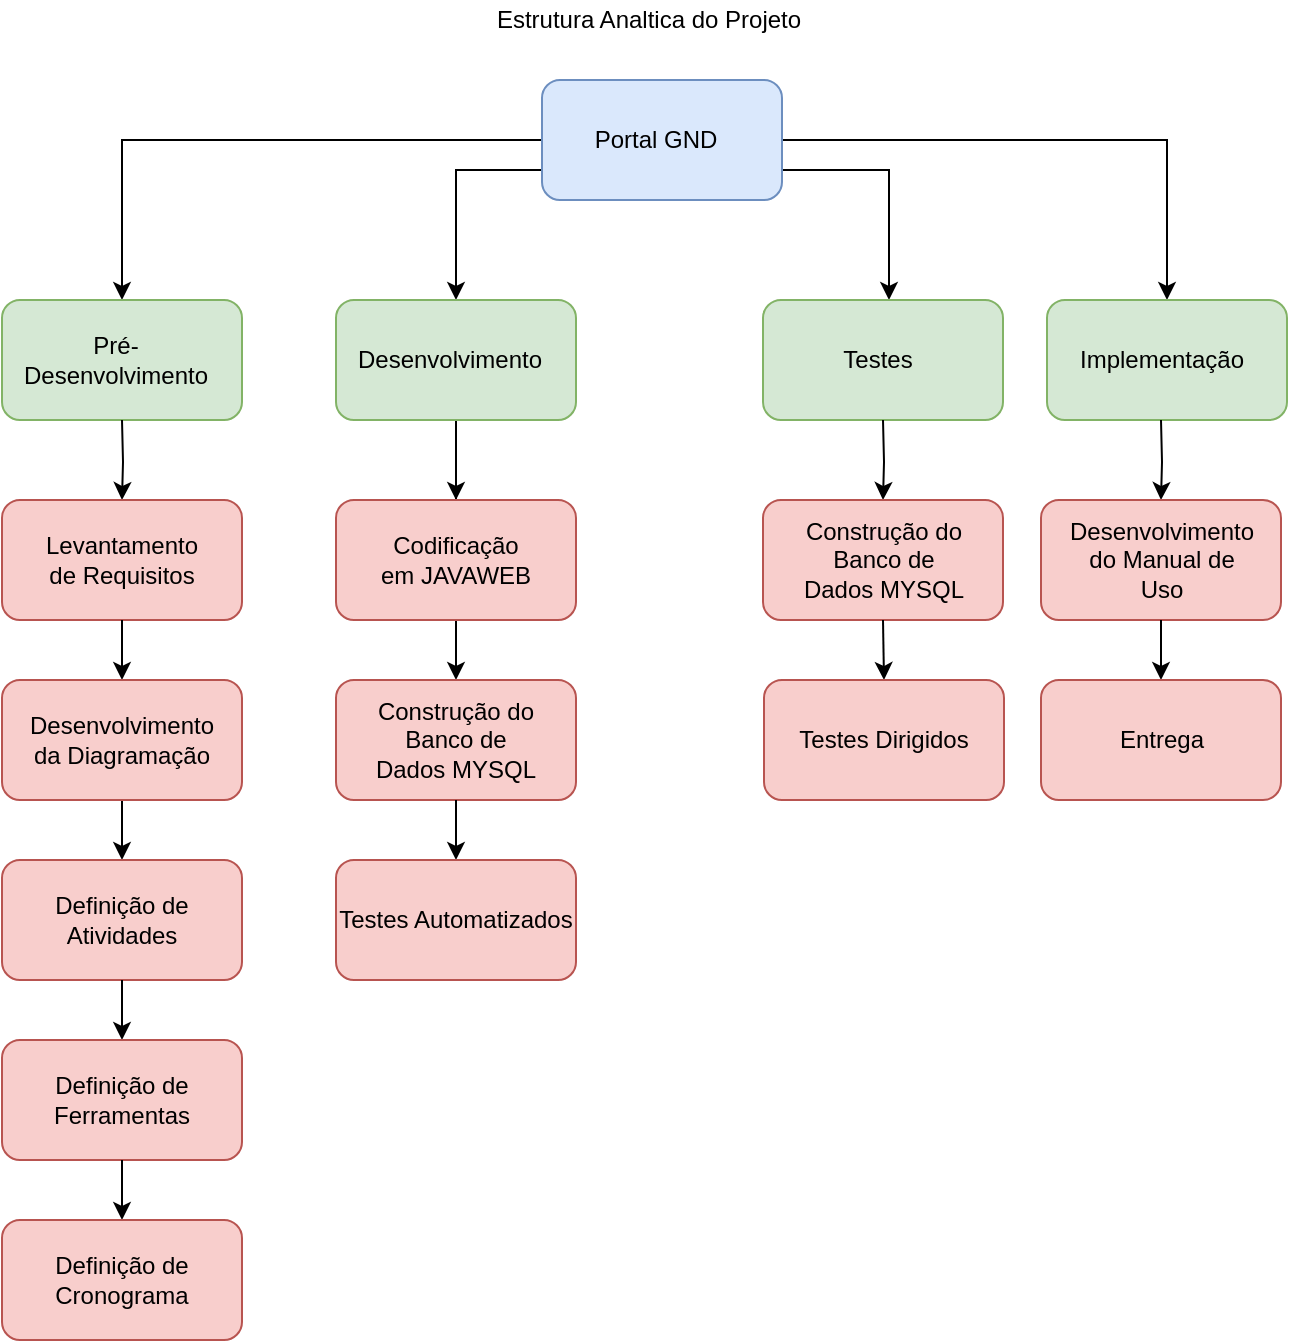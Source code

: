 <mxfile pages="1" version="11.2.3" type="github"><diagram id="86ng4l46wTam5eUpYjn2" name="EAP"><mxGraphModel dx="1422" dy="776" grid="1" gridSize="10" guides="1" tooltips="1" connect="1" arrows="1" fold="1" page="1" pageScale="1" pageWidth="827" pageHeight="1169" math="0" shadow="0"><root><mxCell id="0"/><mxCell id="1" parent="0"/><mxCell id="nhWXny8z2XXuJUS0fFFR-12" value="" style="edgeStyle=orthogonalEdgeStyle;rounded=0;orthogonalLoop=1;jettySize=auto;html=1;entryX=0.5;entryY=0;entryDx=0;entryDy=0;" edge="1" parent="1" source="nhWXny8z2XXuJUS0fFFR-1" target="nhWXny8z2XXuJUS0fFFR-3"><mxGeometry relative="1" as="geometry"><mxPoint x="293" y="90" as="targetPoint"/></mxGeometry></mxCell><mxCell id="nhWXny8z2XXuJUS0fFFR-13" style="edgeStyle=orthogonalEdgeStyle;rounded=0;orthogonalLoop=1;jettySize=auto;html=1;entryX=0.5;entryY=0;entryDx=0;entryDy=0;exitX=0;exitY=0.75;exitDx=0;exitDy=0;" edge="1" parent="1" source="nhWXny8z2XXuJUS0fFFR-1" target="nhWXny8z2XXuJUS0fFFR-5"><mxGeometry relative="1" as="geometry"/></mxCell><mxCell id="nhWXny8z2XXuJUS0fFFR-14" style="edgeStyle=orthogonalEdgeStyle;rounded=0;orthogonalLoop=1;jettySize=auto;html=1;exitX=1;exitY=0.75;exitDx=0;exitDy=0;entryX=0.525;entryY=0;entryDx=0;entryDy=0;entryPerimeter=0;" edge="1" parent="1" source="nhWXny8z2XXuJUS0fFFR-1" target="nhWXny8z2XXuJUS0fFFR-7"><mxGeometry relative="1" as="geometry"><mxPoint x="495" y="105" as="sourcePoint"/><mxPoint x="533.5" y="167" as="targetPoint"/><Array as="points"><mxPoint x="534" y="105"/></Array></mxGeometry></mxCell><mxCell id="nhWXny8z2XXuJUS0fFFR-15" style="edgeStyle=orthogonalEdgeStyle;rounded=0;orthogonalLoop=1;jettySize=auto;html=1;exitX=1;exitY=0.5;exitDx=0;exitDy=0;entryX=0.5;entryY=0;entryDx=0;entryDy=0;" edge="1" parent="1" source="nhWXny8z2XXuJUS0fFFR-1" target="nhWXny8z2XXuJUS0fFFR-9"><mxGeometry relative="1" as="geometry"><mxPoint x="495" y="90" as="sourcePoint"/><mxPoint x="675.5" y="160" as="targetPoint"/><Array as="points"><mxPoint x="673" y="90"/></Array></mxGeometry></mxCell><mxCell id="nhWXny8z2XXuJUS0fFFR-1" value="" style="rounded=1;whiteSpace=wrap;html=1;fillColor=#dae8fc;strokeColor=#6c8ebf;" vertex="1" parent="1"><mxGeometry x="360" y="60" width="120" height="60" as="geometry"/></mxCell><mxCell id="nhWXny8z2XXuJUS0fFFR-2" value="Portal GND" style="text;html=1;strokeColor=none;fillColor=none;align=center;verticalAlign=middle;whiteSpace=wrap;rounded=0;" vertex="1" parent="1"><mxGeometry x="377" y="80" width="80" height="20" as="geometry"/></mxCell><mxCell id="nhWXny8z2XXuJUS0fFFR-3" value="" style="rounded=1;whiteSpace=wrap;html=1;fillColor=#d5e8d4;strokeColor=#82b366;" vertex="1" parent="1"><mxGeometry x="90" y="170" width="120" height="60" as="geometry"/></mxCell><mxCell id="nhWXny8z2XXuJUS0fFFR-27" style="edgeStyle=orthogonalEdgeStyle;rounded=0;orthogonalLoop=1;jettySize=auto;html=1;entryX=0.5;entryY=0;entryDx=0;entryDy=0;" edge="1" parent="1" target="nhWXny8z2XXuJUS0fFFR-16"><mxGeometry relative="1" as="geometry"><mxPoint x="150" y="230" as="sourcePoint"/></mxGeometry></mxCell><mxCell id="nhWXny8z2XXuJUS0fFFR-4" value="Pré-Desenvolvimento" style="text;html=1;strokeColor=none;fillColor=none;align=center;verticalAlign=middle;whiteSpace=wrap;rounded=0;" vertex="1" parent="1"><mxGeometry x="107" y="180" width="80" height="40" as="geometry"/></mxCell><mxCell id="nhWXny8z2XXuJUS0fFFR-43" value="" style="edgeStyle=orthogonalEdgeStyle;rounded=0;orthogonalLoop=1;jettySize=auto;html=1;" edge="1" parent="1" source="nhWXny8z2XXuJUS0fFFR-5" target="nhWXny8z2XXuJUS0fFFR-37"><mxGeometry relative="1" as="geometry"/></mxCell><mxCell id="nhWXny8z2XXuJUS0fFFR-44" value="" style="edgeStyle=orthogonalEdgeStyle;rounded=0;orthogonalLoop=1;jettySize=auto;html=1;entryX=0.5;entryY=0;entryDx=0;entryDy=0;" edge="1" parent="1" source="nhWXny8z2XXuJUS0fFFR-5" target="nhWXny8z2XXuJUS0fFFR-36"><mxGeometry relative="1" as="geometry"/></mxCell><mxCell id="nhWXny8z2XXuJUS0fFFR-5" value="" style="rounded=1;whiteSpace=wrap;html=1;fillColor=#d5e8d4;strokeColor=#82b366;" vertex="1" parent="1"><mxGeometry x="257" y="170" width="120" height="60" as="geometry"/></mxCell><mxCell id="nhWXny8z2XXuJUS0fFFR-6" value="Desenvolvimento" style="text;html=1;strokeColor=none;fillColor=none;align=center;verticalAlign=middle;whiteSpace=wrap;rounded=0;" vertex="1" parent="1"><mxGeometry x="274" y="190" width="80" height="20" as="geometry"/></mxCell><mxCell id="nhWXny8z2XXuJUS0fFFR-7" value="" style="rounded=1;whiteSpace=wrap;html=1;fillColor=#d5e8d4;strokeColor=#82b366;" vertex="1" parent="1"><mxGeometry x="470.5" y="170" width="120" height="60" as="geometry"/></mxCell><mxCell id="nhWXny8z2XXuJUS0fFFR-8" value="Testes" style="text;html=1;strokeColor=none;fillColor=none;align=center;verticalAlign=middle;whiteSpace=wrap;rounded=0;" vertex="1" parent="1"><mxGeometry x="487.5" y="190" width="80" height="20" as="geometry"/></mxCell><mxCell id="nhWXny8z2XXuJUS0fFFR-9" value="" style="rounded=1;whiteSpace=wrap;html=1;fillColor=#d5e8d4;strokeColor=#82b366;" vertex="1" parent="1"><mxGeometry x="612.5" y="170" width="120" height="60" as="geometry"/></mxCell><mxCell id="nhWXny8z2XXuJUS0fFFR-10" value="Implementação" style="text;html=1;strokeColor=none;fillColor=none;align=center;verticalAlign=middle;whiteSpace=wrap;rounded=0;" vertex="1" parent="1"><mxGeometry x="629.5" y="190" width="80" height="20" as="geometry"/></mxCell><mxCell id="nhWXny8z2XXuJUS0fFFR-16" value="" style="rounded=1;whiteSpace=wrap;html=1;fillColor=#f8cecc;strokeColor=#b85450;" vertex="1" parent="1"><mxGeometry x="90" y="270" width="120" height="60" as="geometry"/></mxCell><mxCell id="nhWXny8z2XXuJUS0fFFR-28" value="" style="edgeStyle=orthogonalEdgeStyle;rounded=0;orthogonalLoop=1;jettySize=auto;html=1;exitX=0.5;exitY=1;exitDx=0;exitDy=0;entryX=0.5;entryY=0;entryDx=0;entryDy=0;" edge="1" parent="1" source="nhWXny8z2XXuJUS0fFFR-16" target="nhWXny8z2XXuJUS0fFFR-20"><mxGeometry relative="1" as="geometry"><mxPoint x="150" y="340" as="sourcePoint"/></mxGeometry></mxCell><mxCell id="nhWXny8z2XXuJUS0fFFR-19" value="Levantamento de Requisitos" style="text;html=1;strokeColor=none;fillColor=none;align=center;verticalAlign=middle;whiteSpace=wrap;rounded=0;" vertex="1" parent="1"><mxGeometry x="110" y="280" width="80" height="40" as="geometry"/></mxCell><mxCell id="nhWXny8z2XXuJUS0fFFR-29" style="edgeStyle=orthogonalEdgeStyle;rounded=0;orthogonalLoop=1;jettySize=auto;html=1;exitX=0.5;exitY=1;exitDx=0;exitDy=0;entryX=0.5;entryY=0;entryDx=0;entryDy=0;" edge="1" parent="1" source="nhWXny8z2XXuJUS0fFFR-20" target="nhWXny8z2XXuJUS0fFFR-22"><mxGeometry relative="1" as="geometry"/></mxCell><mxCell id="nhWXny8z2XXuJUS0fFFR-20" value="" style="rounded=1;whiteSpace=wrap;html=1;fillColor=#f8cecc;strokeColor=#b85450;" vertex="1" parent="1"><mxGeometry x="90" y="360" width="120" height="60" as="geometry"/></mxCell><mxCell id="nhWXny8z2XXuJUS0fFFR-21" value="Desenvolvimento da Diagramação" style="text;html=1;strokeColor=none;fillColor=none;align=center;verticalAlign=middle;whiteSpace=wrap;rounded=0;" vertex="1" parent="1"><mxGeometry x="110" y="370" width="80" height="40" as="geometry"/></mxCell><mxCell id="nhWXny8z2XXuJUS0fFFR-22" value="" style="rounded=1;whiteSpace=wrap;html=1;fillColor=#f8cecc;strokeColor=#b85450;" vertex="1" parent="1"><mxGeometry x="90" y="450" width="120" height="60" as="geometry"/></mxCell><mxCell id="nhWXny8z2XXuJUS0fFFR-33" style="edgeStyle=orthogonalEdgeStyle;rounded=0;orthogonalLoop=1;jettySize=auto;html=1;entryX=0.5;entryY=0;entryDx=0;entryDy=0;" edge="1" parent="1" target="nhWXny8z2XXuJUS0fFFR-31"><mxGeometry relative="1" as="geometry"><mxPoint x="150" y="510" as="sourcePoint"/></mxGeometry></mxCell><mxCell id="nhWXny8z2XXuJUS0fFFR-23" value="Definição de Atividades" style="text;html=1;strokeColor=none;fillColor=none;align=center;verticalAlign=middle;whiteSpace=wrap;rounded=0;" vertex="1" parent="1"><mxGeometry x="110" y="460" width="80" height="40" as="geometry"/></mxCell><mxCell id="nhWXny8z2XXuJUS0fFFR-31" value="" style="rounded=1;whiteSpace=wrap;html=1;fillColor=#f8cecc;strokeColor=#b85450;" vertex="1" parent="1"><mxGeometry x="90" y="540" width="120" height="60" as="geometry"/></mxCell><mxCell id="nhWXny8z2XXuJUS0fFFR-32" value="Definição de Ferramentas" style="text;html=1;strokeColor=none;fillColor=none;align=center;verticalAlign=middle;whiteSpace=wrap;rounded=0;" vertex="1" parent="1"><mxGeometry x="110" y="550" width="80" height="40" as="geometry"/></mxCell><mxCell id="nhWXny8z2XXuJUS0fFFR-35" style="edgeStyle=orthogonalEdgeStyle;rounded=0;orthogonalLoop=1;jettySize=auto;html=1;exitX=0.5;exitY=1;exitDx=0;exitDy=0;entryX=0.5;entryY=0;entryDx=0;entryDy=0;" edge="1" parent="1" source="nhWXny8z2XXuJUS0fFFR-36" target="nhWXny8z2XXuJUS0fFFR-38"><mxGeometry relative="1" as="geometry"/></mxCell><mxCell id="nhWXny8z2XXuJUS0fFFR-36" value="" style="rounded=1;whiteSpace=wrap;html=1;fillColor=#f8cecc;strokeColor=#b85450;" vertex="1" parent="1"><mxGeometry x="257" y="270" width="120" height="60" as="geometry"/></mxCell><mxCell id="nhWXny8z2XXuJUS0fFFR-37" value="Codificação em JAVAWEB" style="text;html=1;strokeColor=none;fillColor=none;align=center;verticalAlign=middle;whiteSpace=wrap;rounded=0;" vertex="1" parent="1"><mxGeometry x="277" y="280" width="80" height="40" as="geometry"/></mxCell><mxCell id="nhWXny8z2XXuJUS0fFFR-38" value="" style="rounded=1;whiteSpace=wrap;html=1;fillColor=#f8cecc;strokeColor=#b85450;" vertex="1" parent="1"><mxGeometry x="257" y="360" width="120" height="60" as="geometry"/></mxCell><mxCell id="nhWXny8z2XXuJUS0fFFR-39" style="edgeStyle=orthogonalEdgeStyle;rounded=0;orthogonalLoop=1;jettySize=auto;html=1;entryX=0.5;entryY=0;entryDx=0;entryDy=0;" edge="1" parent="1" target="nhWXny8z2XXuJUS0fFFR-41"><mxGeometry relative="1" as="geometry"><mxPoint x="317" y="420" as="sourcePoint"/></mxGeometry></mxCell><mxCell id="nhWXny8z2XXuJUS0fFFR-40" value="Construção do Banco de Dados MYSQL" style="text;html=1;strokeColor=none;fillColor=none;align=center;verticalAlign=middle;whiteSpace=wrap;rounded=0;" vertex="1" parent="1"><mxGeometry x="272" y="370" width="90" height="40" as="geometry"/></mxCell><mxCell id="nhWXny8z2XXuJUS0fFFR-41" value="Testes Automatizados" style="rounded=1;whiteSpace=wrap;html=1;fillColor=#f8cecc;strokeColor=#b85450;" vertex="1" parent="1"><mxGeometry x="257" y="450" width="120" height="60" as="geometry"/></mxCell><mxCell id="nhWXny8z2XXuJUS0fFFR-45" style="edgeStyle=orthogonalEdgeStyle;rounded=0;orthogonalLoop=1;jettySize=auto;html=1;exitX=0.5;exitY=1;exitDx=0;exitDy=0;entryX=0.5;entryY=0;entryDx=0;entryDy=0;" edge="1" parent="1" target="nhWXny8z2XXuJUS0fFFR-46"><mxGeometry relative="1" as="geometry"><mxPoint x="530.5" y="230" as="sourcePoint"/></mxGeometry></mxCell><mxCell id="nhWXny8z2XXuJUS0fFFR-46" value="" style="rounded=1;whiteSpace=wrap;html=1;fillColor=#f8cecc;strokeColor=#b85450;" vertex="1" parent="1"><mxGeometry x="470.5" y="270" width="120" height="60" as="geometry"/></mxCell><mxCell id="nhWXny8z2XXuJUS0fFFR-47" style="edgeStyle=orthogonalEdgeStyle;rounded=0;orthogonalLoop=1;jettySize=auto;html=1;entryX=0.5;entryY=0;entryDx=0;entryDy=0;" edge="1" parent="1" target="nhWXny8z2XXuJUS0fFFR-49"><mxGeometry relative="1" as="geometry"><mxPoint x="530.5" y="330" as="sourcePoint"/></mxGeometry></mxCell><mxCell id="nhWXny8z2XXuJUS0fFFR-48" value="Construção do Banco de Dados MYSQL" style="text;html=1;strokeColor=none;fillColor=none;align=center;verticalAlign=middle;whiteSpace=wrap;rounded=0;" vertex="1" parent="1"><mxGeometry x="485.5" y="280" width="90" height="40" as="geometry"/></mxCell><mxCell id="nhWXny8z2XXuJUS0fFFR-49" value="Testes Dirigidos" style="rounded=1;whiteSpace=wrap;html=1;fillColor=#f8cecc;strokeColor=#b85450;" vertex="1" parent="1"><mxGeometry x="471" y="360" width="120" height="60" as="geometry"/></mxCell><mxCell id="nhWXny8z2XXuJUS0fFFR-55" style="edgeStyle=orthogonalEdgeStyle;rounded=0;orthogonalLoop=1;jettySize=auto;html=1;entryX=0.5;entryY=0;entryDx=0;entryDy=0;" edge="1" parent="1" target="nhWXny8z2XXuJUS0fFFR-56"><mxGeometry relative="1" as="geometry"><mxPoint x="150" y="600" as="sourcePoint"/></mxGeometry></mxCell><mxCell id="nhWXny8z2XXuJUS0fFFR-56" value="Definição de Cronograma" style="rounded=1;whiteSpace=wrap;html=1;fillColor=#f8cecc;strokeColor=#b85450;" vertex="1" parent="1"><mxGeometry x="90" y="630" width="120" height="60" as="geometry"/></mxCell><mxCell id="nhWXny8z2XXuJUS0fFFR-57" style="edgeStyle=orthogonalEdgeStyle;rounded=0;orthogonalLoop=1;jettySize=auto;html=1;exitX=0.5;exitY=1;exitDx=0;exitDy=0;entryX=0.5;entryY=0;entryDx=0;entryDy=0;" edge="1" parent="1" target="nhWXny8z2XXuJUS0fFFR-58"><mxGeometry relative="1" as="geometry"><mxPoint x="669.5" y="230" as="sourcePoint"/></mxGeometry></mxCell><mxCell id="nhWXny8z2XXuJUS0fFFR-58" value="" style="rounded=1;whiteSpace=wrap;html=1;fillColor=#f8cecc;strokeColor=#b85450;" vertex="1" parent="1"><mxGeometry x="609.5" y="270" width="120" height="60" as="geometry"/></mxCell><mxCell id="nhWXny8z2XXuJUS0fFFR-59" style="edgeStyle=orthogonalEdgeStyle;rounded=0;orthogonalLoop=1;jettySize=auto;html=1;entryX=0.5;entryY=0;entryDx=0;entryDy=0;" edge="1" parent="1" target="nhWXny8z2XXuJUS0fFFR-61"><mxGeometry relative="1" as="geometry"><mxPoint x="669.5" y="330" as="sourcePoint"/></mxGeometry></mxCell><mxCell id="nhWXny8z2XXuJUS0fFFR-60" value="Desenvolvimento do Manual de Uso" style="text;html=1;strokeColor=none;fillColor=none;align=center;verticalAlign=middle;whiteSpace=wrap;rounded=0;" vertex="1" parent="1"><mxGeometry x="624.5" y="280" width="90" height="40" as="geometry"/></mxCell><mxCell id="nhWXny8z2XXuJUS0fFFR-61" value="Entrega" style="rounded=1;whiteSpace=wrap;html=1;fillColor=#f8cecc;strokeColor=#b85450;" vertex="1" parent="1"><mxGeometry x="609.5" y="360" width="120" height="60" as="geometry"/></mxCell><mxCell id="nhWXny8z2XXuJUS0fFFR-71" value="Estrutura Analtica do Projeto" style="text;html=1;resizable=0;points=[];autosize=1;align=center;verticalAlign=top;spacingTop=-4;" vertex="1" parent="1"><mxGeometry x="328" y="20" width="170" height="20" as="geometry"/></mxCell></root></mxGraphModel></diagram></mxfile>